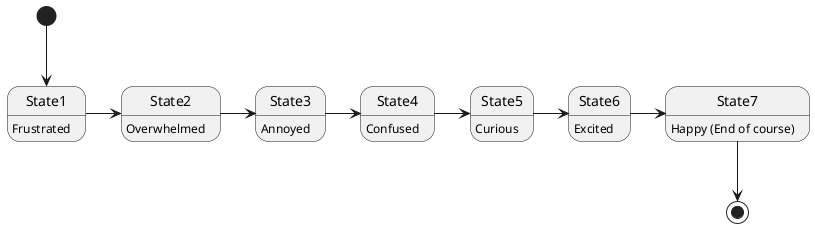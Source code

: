 @startuml

State1 : Frustrated
State2 : Overwhelmed
State3 : Annoyed
State4 : Confused
State5 : Curious
State6 : Excited
State7 : Happy (End of course)

[*] --> State1
State1 -> State2
State2 -> State3
State3 -> State4
State4 -> State5
State5 -> State6
State6 -> State7
State7 --> [*]

@enduml
